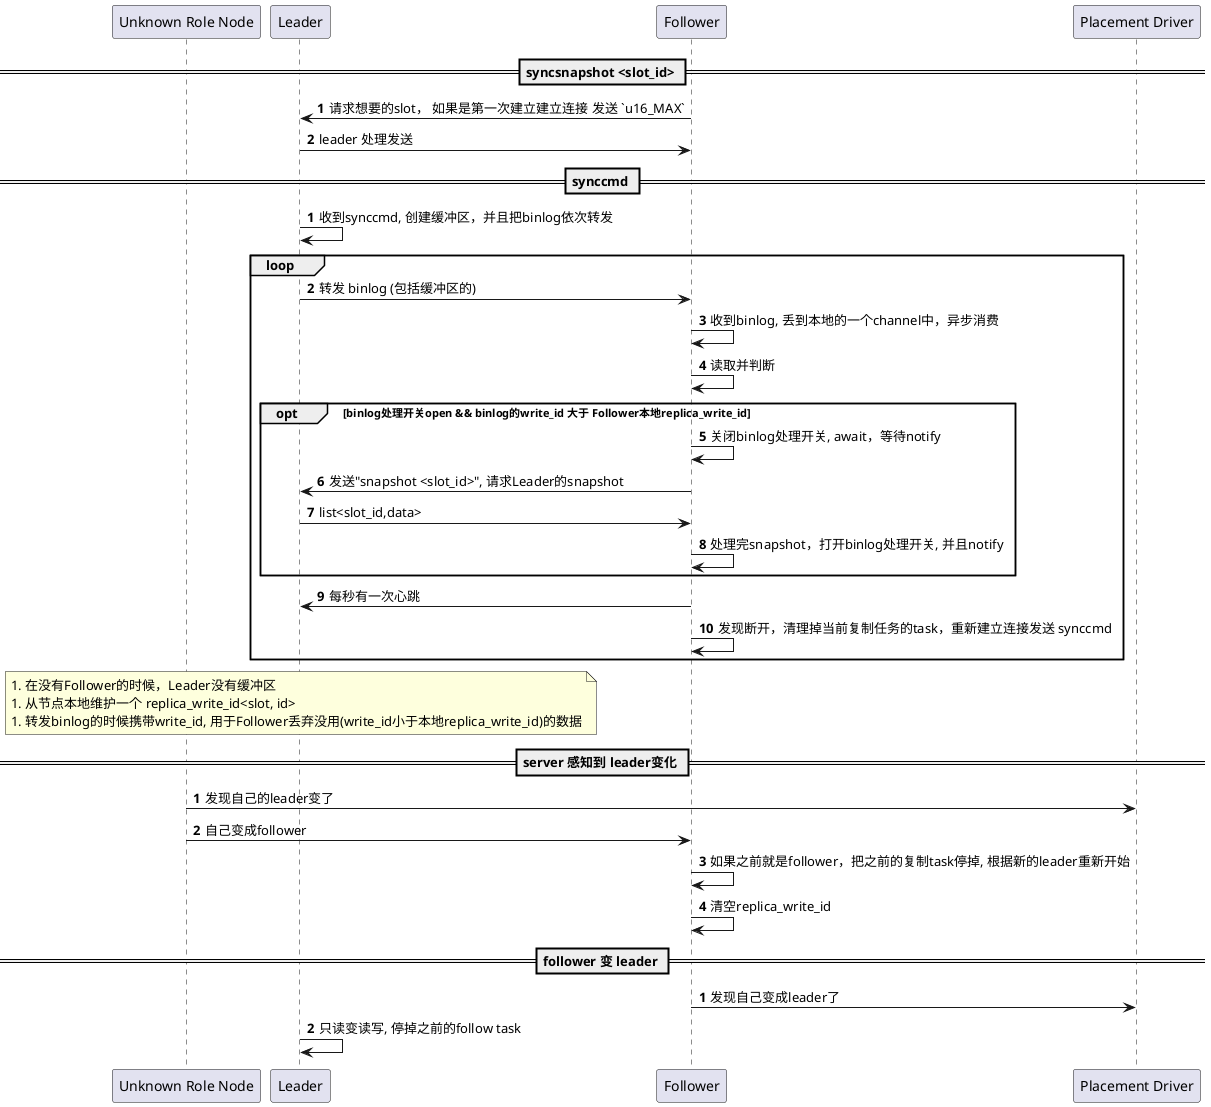 @startuml Followertion

participant "Unknown Role Node" as urn
participant "Leader" as l
participant "Follower" as f
participant "Placement Driver" as pd

== syncsnapshot <slot_id> ==
autonumber
f -> l: 请求想要的slot， 如果是第一次建立建立连接 发送 `u16_MAX`
l -> f: leader 处理发送

== synccmd ==
autonumber
l -> l: 收到synccmd, 创建缓冲区，并且把binlog依次转发
loop
   l -> f: 转发 binlog (包括缓冲区的)
   f -> f: 收到binlog, 丢到本地的一个channel中，异步消费
   f -> f: 读取并判断
   opt binlog处理开关open && binlog的write_id 大于 Follower本地replica_write_id
      f -> f: 关闭binlog处理开关, await，等待notify
      f -> l: 发送"snapshot <slot_id>", 请求Leader的snapshot
      l -> f: list<slot_id,data>
      f -> f: 处理完snapshot，打开binlog处理开关, 并且notify
   end
   f -> l: 每秒有一次心跳
   f -> f: 发现断开，清理掉当前复制任务的task，重新建立连接发送 synccmd
end

note over l
   1. 在没有Follower的时候，Leader没有缓冲区
   1. 从节点本地维护一个 replica_write_id<slot, id>
   1. 转发binlog的时候携带write_id, 用于Follower丢弃没用(write_id小于本地replica_write_id)的数据
end note

== server 感知到 leader变化 ==
autonumber
urn -> pd: 发现自己的leader变了
urn -> f: 自己变成follower
f -> f: 如果之前就是follower，把之前的复制task停掉, 根据新的leader重新开始
f -> f: 清空replica_write_id

== follower 变 leader ==
autonumber
f -> pd: 发现自己变成leader了
l -> l: 只读变读写, 停掉之前的follow task

@enduml